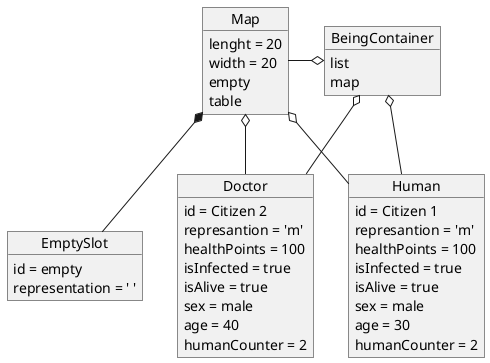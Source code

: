 @startuml Object diagram
object BeingContainer{
    list
    map
}
object Map{
    lenght = 20
    width = 20
    empty 
    table
} 
object Human{
    id = Citizen 1
    represantion = 'm'
    healthPoints = 100
    isInfected = true
    isAlive = true
    sex = male 
    age = 30 
    humanCounter = 2
}
object Doctor{
    id = Citizen 2
    represantion = 'm'
    healthPoints = 100
    isInfected = true
    isAlive = true
    sex = male 
    age = 40 
    humanCounter = 2
}
object EmptySlot{
    id = empty
    representation = ' '
}

Map -o BeingContainer 
Map *-- EmptySlot
Map o-- Human
BeingContainer o-- Human
Map o-- Doctor
BeingContainer o-- Doctor

@enduml 